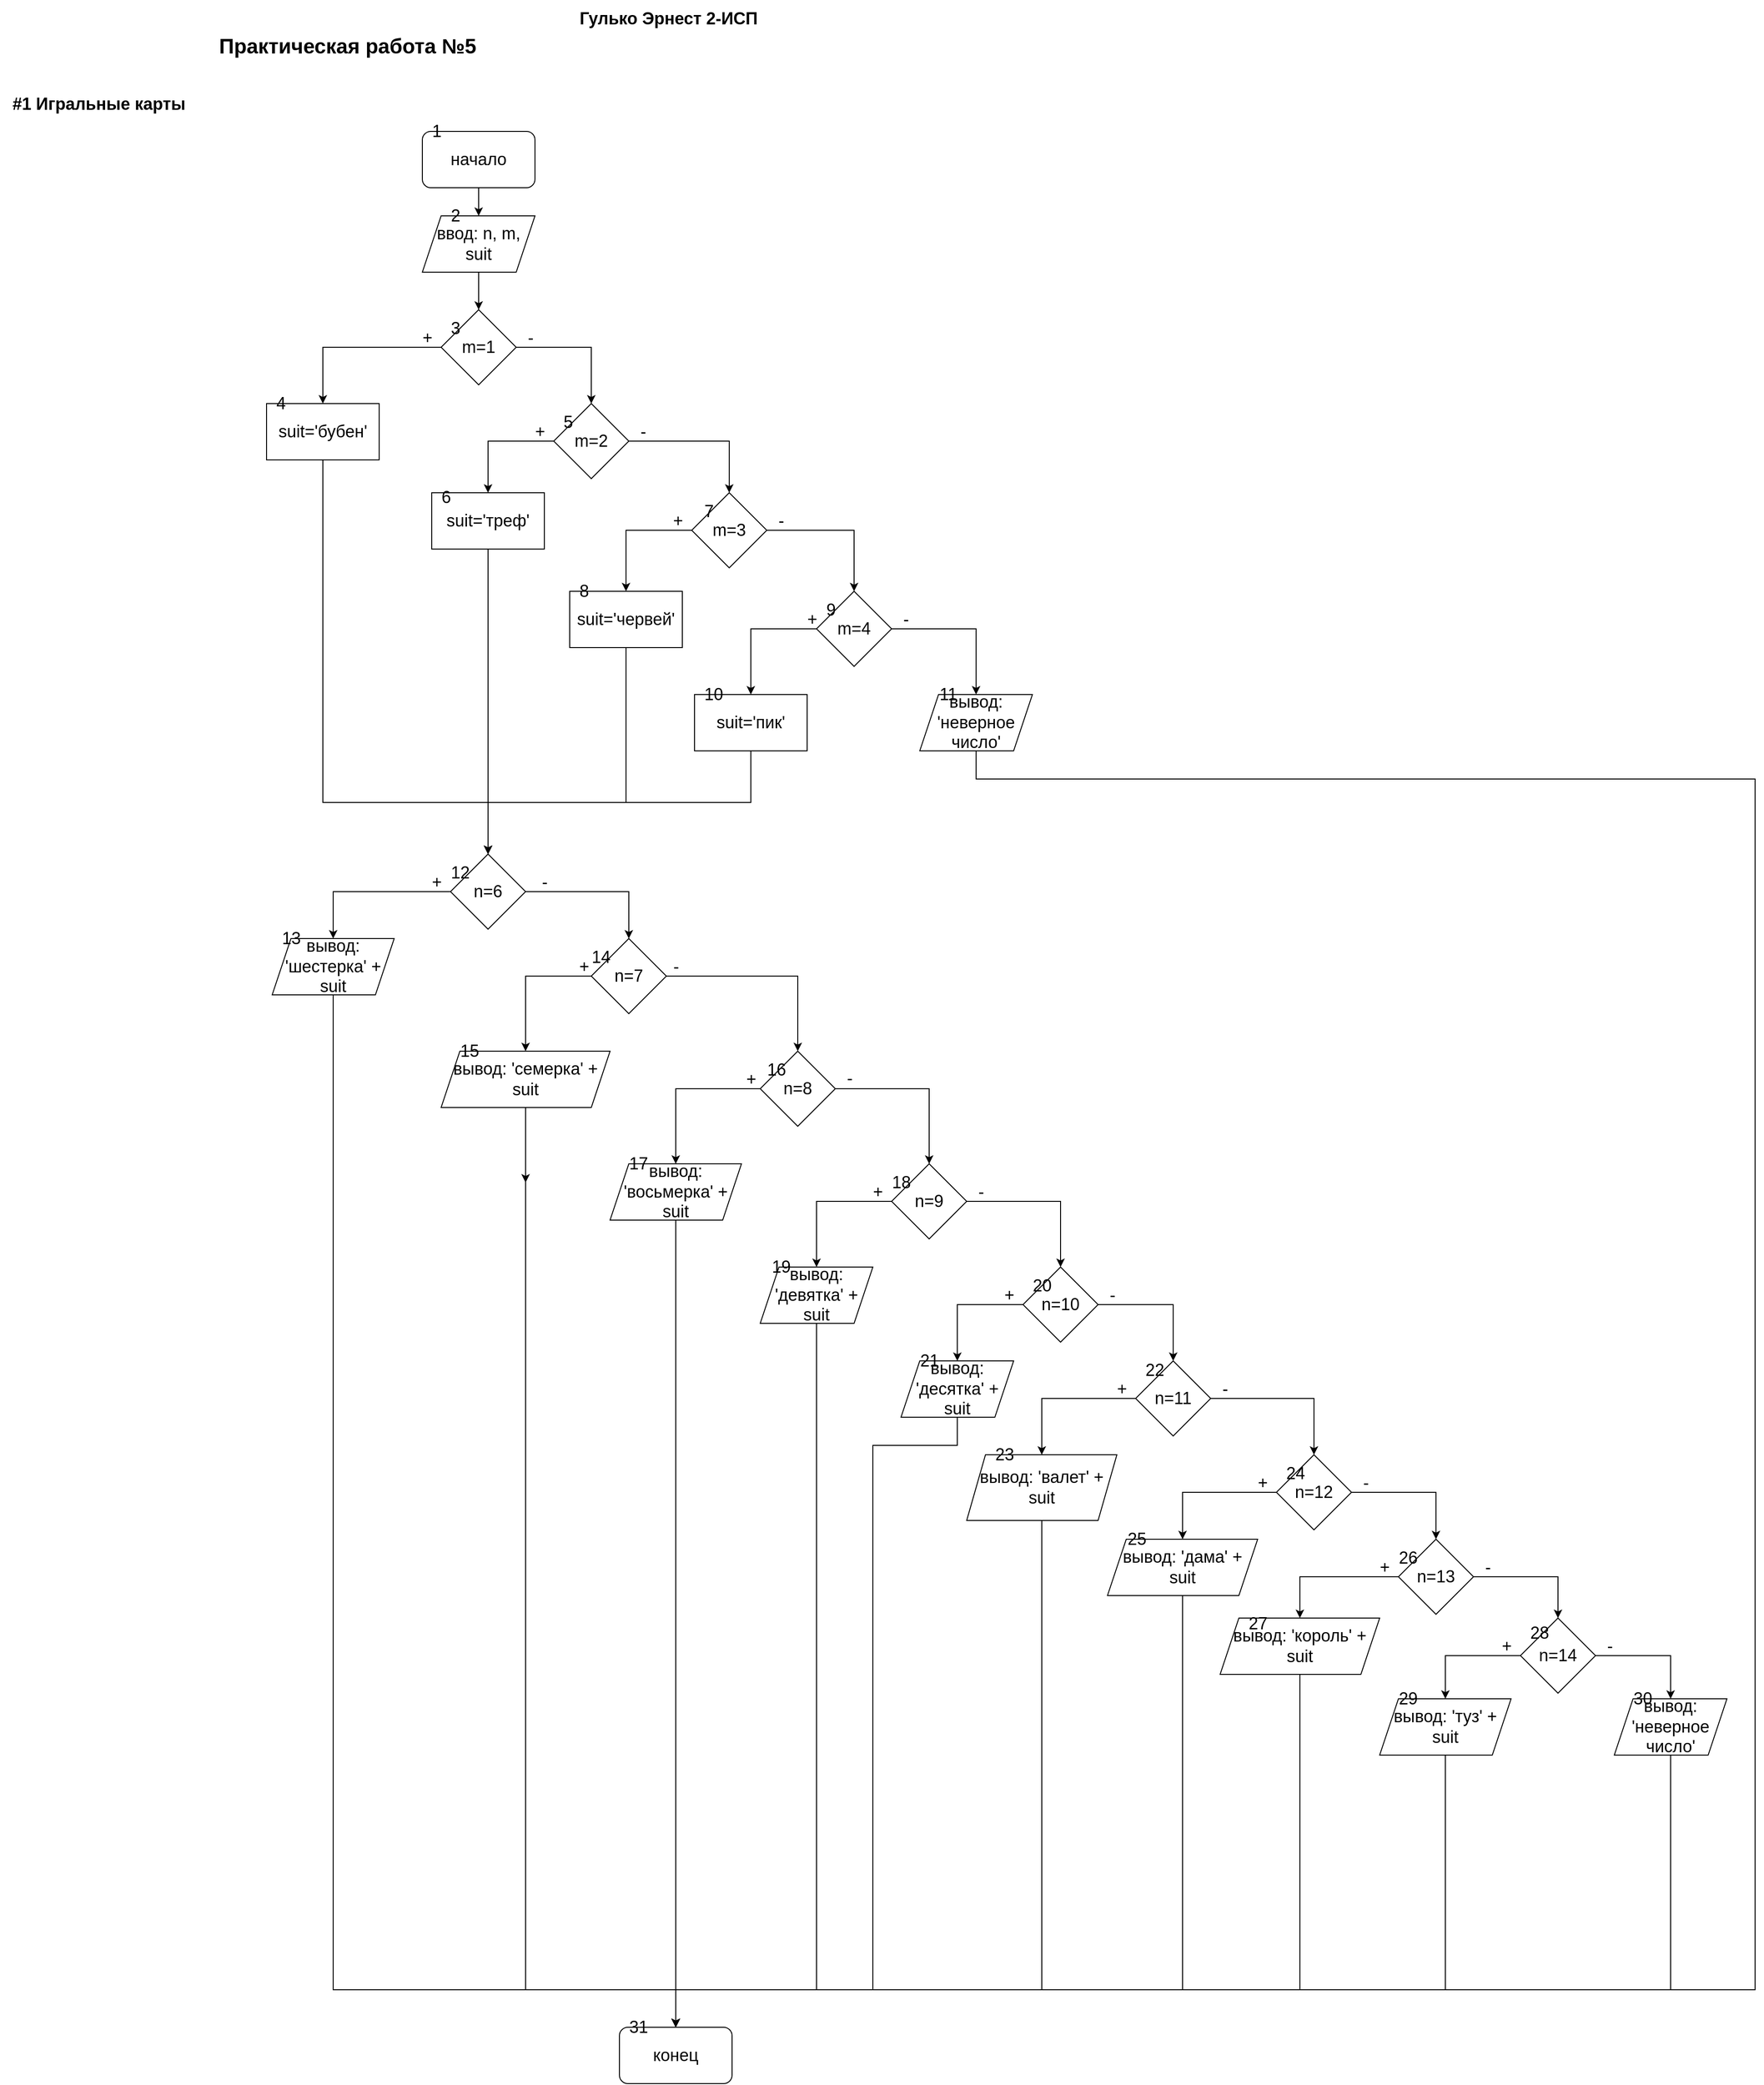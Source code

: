 <mxfile version="20.5.3" type="device"><diagram id="O3nJzFnSWs26qV8OC3Nz" name="Страница 1"><mxGraphModel dx="1974" dy="1126" grid="1" gridSize="10" guides="1" tooltips="1" connect="1" arrows="1" fold="1" page="1" pageScale="1" pageWidth="827" pageHeight="1169" math="0" shadow="0"><root><mxCell id="0"/><mxCell id="1" parent="0"/><mxCell id="9zBRSO9axvfrF7BnJxOm-1" value="&lt;b&gt;&lt;font style=&quot;font-size: 18px;&quot;&gt;Гулько Эрнест 2-ИСП&lt;/font&gt;&lt;/b&gt;" style="text;html=1;align=center;verticalAlign=middle;resizable=0;points=[];autosize=1;strokeColor=none;fillColor=none;" vertex="1" parent="1"><mxGeometry x="617" width="210" height="40" as="geometry"/></mxCell><mxCell id="9zBRSO9axvfrF7BnJxOm-2" value="&lt;font style=&quot;font-size: 22px;&quot;&gt;&lt;b&gt;Практическая работа №5&lt;/b&gt;&lt;/font&gt;" style="text;html=1;align=center;verticalAlign=middle;resizable=0;points=[];autosize=1;strokeColor=none;fillColor=none;fontSize=18;" vertex="1" parent="1"><mxGeometry x="230" y="30" width="300" height="40" as="geometry"/></mxCell><mxCell id="9zBRSO9axvfrF7BnJxOm-3" value="&lt;span style=&quot;font-size: 18px;&quot;&gt;&lt;b&gt;#1 Игральные карты&lt;/b&gt;&lt;br&gt;&lt;/span&gt;" style="text;html=1;align=center;verticalAlign=middle;resizable=0;points=[];autosize=1;strokeColor=none;fillColor=none;fontSize=22;" vertex="1" parent="1"><mxGeometry x="10" y="90" width="210" height="40" as="geometry"/></mxCell><mxCell id="9zBRSO9axvfrF7BnJxOm-7" value="" style="edgeStyle=orthogonalEdgeStyle;rounded=0;orthogonalLoop=1;jettySize=auto;html=1;fontSize=18;entryX=0.5;entryY=0;entryDx=0;entryDy=0;exitX=0.5;exitY=1;exitDx=0;exitDy=0;" edge="1" parent="1" source="9zBRSO9axvfrF7BnJxOm-5" target="9zBRSO9axvfrF7BnJxOm-6"><mxGeometry relative="1" as="geometry"/></mxCell><mxCell id="9zBRSO9axvfrF7BnJxOm-5" value="начало" style="rounded=1;whiteSpace=wrap;html=1;fontSize=18;" vertex="1" parent="1"><mxGeometry x="460" y="140" width="120" height="60" as="geometry"/></mxCell><mxCell id="9zBRSO9axvfrF7BnJxOm-9" value="" style="edgeStyle=orthogonalEdgeStyle;rounded=0;orthogonalLoop=1;jettySize=auto;html=1;fontSize=18;" edge="1" parent="1" source="9zBRSO9axvfrF7BnJxOm-6" target="9zBRSO9axvfrF7BnJxOm-8"><mxGeometry relative="1" as="geometry"/></mxCell><mxCell id="9zBRSO9axvfrF7BnJxOm-6" value="ввод: n, m, suit" style="shape=parallelogram;perimeter=parallelogramPerimeter;whiteSpace=wrap;html=1;fixedSize=1;fontSize=18;" vertex="1" parent="1"><mxGeometry x="460" y="230" width="120" height="60" as="geometry"/></mxCell><mxCell id="9zBRSO9axvfrF7BnJxOm-11" value="" style="edgeStyle=orthogonalEdgeStyle;rounded=0;orthogonalLoop=1;jettySize=auto;html=1;fontSize=18;entryX=0.5;entryY=0;entryDx=0;entryDy=0;exitX=0;exitY=0.5;exitDx=0;exitDy=0;" edge="1" parent="1" source="9zBRSO9axvfrF7BnJxOm-8" target="9zBRSO9axvfrF7BnJxOm-10"><mxGeometry relative="1" as="geometry"/></mxCell><mxCell id="9zBRSO9axvfrF7BnJxOm-13" value="" style="edgeStyle=orthogonalEdgeStyle;rounded=0;orthogonalLoop=1;jettySize=auto;html=1;fontSize=18;entryX=0.5;entryY=0;entryDx=0;entryDy=0;exitX=1;exitY=0.5;exitDx=0;exitDy=0;" edge="1" parent="1" source="9zBRSO9axvfrF7BnJxOm-8" target="9zBRSO9axvfrF7BnJxOm-12"><mxGeometry relative="1" as="geometry"/></mxCell><mxCell id="9zBRSO9axvfrF7BnJxOm-8" value="m=1" style="rhombus;whiteSpace=wrap;html=1;fontSize=18;" vertex="1" parent="1"><mxGeometry x="480" y="330" width="80" height="80" as="geometry"/></mxCell><mxCell id="9zBRSO9axvfrF7BnJxOm-28" value="" style="edgeStyle=orthogonalEdgeStyle;rounded=0;orthogonalLoop=1;jettySize=auto;html=1;fontSize=18;exitX=0.5;exitY=1;exitDx=0;exitDy=0;entryX=0.5;entryY=0;entryDx=0;entryDy=0;" edge="1" parent="1" source="9zBRSO9axvfrF7BnJxOm-10" target="9zBRSO9axvfrF7BnJxOm-27"><mxGeometry relative="1" as="geometry"><mxPoint x="354" y="495" as="sourcePoint"/><mxPoint x="530" y="915" as="targetPoint"/><Array as="points"><mxPoint x="354" y="855"/><mxPoint x="530" y="855"/></Array></mxGeometry></mxCell><mxCell id="9zBRSO9axvfrF7BnJxOm-10" value="suit='бубен'" style="whiteSpace=wrap;html=1;fontSize=18;" vertex="1" parent="1"><mxGeometry x="294" y="430" width="120" height="60" as="geometry"/></mxCell><mxCell id="9zBRSO9axvfrF7BnJxOm-15" value="" style="edgeStyle=orthogonalEdgeStyle;rounded=0;orthogonalLoop=1;jettySize=auto;html=1;fontSize=18;entryX=0.5;entryY=0;entryDx=0;entryDy=0;exitX=0;exitY=0.5;exitDx=0;exitDy=0;" edge="1" parent="1" source="9zBRSO9axvfrF7BnJxOm-12" target="9zBRSO9axvfrF7BnJxOm-14"><mxGeometry relative="1" as="geometry"/></mxCell><mxCell id="9zBRSO9axvfrF7BnJxOm-17" value="" style="edgeStyle=orthogonalEdgeStyle;rounded=0;orthogonalLoop=1;jettySize=auto;html=1;fontSize=18;" edge="1" parent="1" source="9zBRSO9axvfrF7BnJxOm-12" target="9zBRSO9axvfrF7BnJxOm-16"><mxGeometry relative="1" as="geometry"/></mxCell><mxCell id="9zBRSO9axvfrF7BnJxOm-12" value="m=2" style="rhombus;whiteSpace=wrap;html=1;fontSize=18;" vertex="1" parent="1"><mxGeometry x="600" y="430" width="80" height="80" as="geometry"/></mxCell><mxCell id="9zBRSO9axvfrF7BnJxOm-30" value="" style="edgeStyle=orthogonalEdgeStyle;rounded=0;orthogonalLoop=1;jettySize=auto;html=1;fontSize=18;entryX=0.5;entryY=0;entryDx=0;entryDy=0;exitX=0.5;exitY=1;exitDx=0;exitDy=0;" edge="1" parent="1" source="9zBRSO9axvfrF7BnJxOm-14" target="9zBRSO9axvfrF7BnJxOm-27"><mxGeometry relative="1" as="geometry"><mxPoint x="530" y="590" as="sourcePoint"/><mxPoint x="530" y="665" as="targetPoint"/></mxGeometry></mxCell><mxCell id="9zBRSO9axvfrF7BnJxOm-14" value="suit='треф'" style="whiteSpace=wrap;html=1;fontSize=18;" vertex="1" parent="1"><mxGeometry x="470" y="525" width="120" height="60" as="geometry"/></mxCell><mxCell id="9zBRSO9axvfrF7BnJxOm-19" value="" style="edgeStyle=orthogonalEdgeStyle;rounded=0;orthogonalLoop=1;jettySize=auto;html=1;fontSize=18;entryX=0.5;entryY=0;entryDx=0;entryDy=0;" edge="1" parent="1" source="9zBRSO9axvfrF7BnJxOm-16" target="9zBRSO9axvfrF7BnJxOm-18"><mxGeometry relative="1" as="geometry"/></mxCell><mxCell id="9zBRSO9axvfrF7BnJxOm-21" value="" style="edgeStyle=orthogonalEdgeStyle;rounded=0;orthogonalLoop=1;jettySize=auto;html=1;fontSize=18;" edge="1" parent="1" source="9zBRSO9axvfrF7BnJxOm-16" target="9zBRSO9axvfrF7BnJxOm-20"><mxGeometry relative="1" as="geometry"/></mxCell><mxCell id="9zBRSO9axvfrF7BnJxOm-16" value="m=3" style="rhombus;whiteSpace=wrap;html=1;fontSize=18;" vertex="1" parent="1"><mxGeometry x="747" y="525" width="80" height="80" as="geometry"/></mxCell><mxCell id="9zBRSO9axvfrF7BnJxOm-32" value="" style="edgeStyle=orthogonalEdgeStyle;rounded=0;orthogonalLoop=1;jettySize=auto;html=1;fontSize=18;entryX=0.5;entryY=0;entryDx=0;entryDy=0;exitX=0.5;exitY=1;exitDx=0;exitDy=0;" edge="1" parent="1" source="9zBRSO9axvfrF7BnJxOm-18" target="9zBRSO9axvfrF7BnJxOm-27"><mxGeometry relative="1" as="geometry"><mxPoint x="677" y="695" as="sourcePoint"/><mxPoint x="530" y="915" as="targetPoint"/><Array as="points"><mxPoint x="677" y="855"/><mxPoint x="530" y="855"/></Array></mxGeometry></mxCell><mxCell id="9zBRSO9axvfrF7BnJxOm-18" value="suit='червей'" style="whiteSpace=wrap;html=1;fontSize=18;" vertex="1" parent="1"><mxGeometry x="617" y="630" width="120" height="60" as="geometry"/></mxCell><mxCell id="9zBRSO9axvfrF7BnJxOm-23" value="" style="edgeStyle=orthogonalEdgeStyle;rounded=0;orthogonalLoop=1;jettySize=auto;html=1;fontSize=18;exitX=0;exitY=0.5;exitDx=0;exitDy=0;entryX=0.5;entryY=0;entryDx=0;entryDy=0;" edge="1" parent="1" source="9zBRSO9axvfrF7BnJxOm-20" target="9zBRSO9axvfrF7BnJxOm-22"><mxGeometry relative="1" as="geometry"/></mxCell><mxCell id="9zBRSO9axvfrF7BnJxOm-26" value="" style="edgeStyle=orthogonalEdgeStyle;rounded=0;orthogonalLoop=1;jettySize=auto;html=1;fontSize=18;" edge="1" parent="1" source="9zBRSO9axvfrF7BnJxOm-20" target="9zBRSO9axvfrF7BnJxOm-25"><mxGeometry relative="1" as="geometry"/></mxCell><mxCell id="9zBRSO9axvfrF7BnJxOm-20" value="m=4" style="rhombus;whiteSpace=wrap;html=1;fontSize=18;" vertex="1" parent="1"><mxGeometry x="880" y="630" width="80" height="80" as="geometry"/></mxCell><mxCell id="9zBRSO9axvfrF7BnJxOm-34" value="" style="edgeStyle=orthogonalEdgeStyle;rounded=0;orthogonalLoop=1;jettySize=auto;html=1;fontSize=18;entryX=0.5;entryY=0;entryDx=0;entryDy=0;exitX=0.5;exitY=1;exitDx=0;exitDy=0;" edge="1" parent="1" source="9zBRSO9axvfrF7BnJxOm-22" target="9zBRSO9axvfrF7BnJxOm-27"><mxGeometry relative="1" as="geometry"><mxPoint x="810" y="880" as="targetPoint"/></mxGeometry></mxCell><mxCell id="9zBRSO9axvfrF7BnJxOm-22" value="suit='пик'" style="whiteSpace=wrap;html=1;fontSize=18;" vertex="1" parent="1"><mxGeometry x="750" y="740" width="120" height="60" as="geometry"/></mxCell><mxCell id="9zBRSO9axvfrF7BnJxOm-103" value="" style="edgeStyle=orthogonalEdgeStyle;rounded=0;orthogonalLoop=1;jettySize=auto;html=1;fontSize=18;exitX=0.5;exitY=1;exitDx=0;exitDy=0;entryX=0.5;entryY=0;entryDx=0;entryDy=0;" edge="1" parent="1" source="9zBRSO9axvfrF7BnJxOm-25" target="9zBRSO9axvfrF7BnJxOm-81"><mxGeometry relative="1" as="geometry"><mxPoint x="1050" y="880" as="targetPoint"/><Array as="points"><mxPoint x="1050" y="830"/><mxPoint x="1880" y="830"/><mxPoint x="1880" y="2120"/><mxPoint x="730" y="2120"/></Array></mxGeometry></mxCell><mxCell id="9zBRSO9axvfrF7BnJxOm-25" value="вывод: 'неверное число'" style="shape=parallelogram;perimeter=parallelogramPerimeter;whiteSpace=wrap;html=1;fixedSize=1;fontSize=18;" vertex="1" parent="1"><mxGeometry x="990" y="740" width="120" height="60" as="geometry"/></mxCell><mxCell id="9zBRSO9axvfrF7BnJxOm-45" value="" style="edgeStyle=orthogonalEdgeStyle;rounded=0;orthogonalLoop=1;jettySize=auto;html=1;fontSize=18;entryX=0.5;entryY=0;entryDx=0;entryDy=0;exitX=0;exitY=0.5;exitDx=0;exitDy=0;" edge="1" parent="1" source="9zBRSO9axvfrF7BnJxOm-27" target="9zBRSO9axvfrF7BnJxOm-44"><mxGeometry relative="1" as="geometry"><mxPoint x="370" y="1000" as="targetPoint"/></mxGeometry></mxCell><mxCell id="9zBRSO9axvfrF7BnJxOm-47" value="" style="edgeStyle=orthogonalEdgeStyle;rounded=0;orthogonalLoop=1;jettySize=auto;html=1;fontSize=18;" edge="1" parent="1" source="9zBRSO9axvfrF7BnJxOm-27" target="9zBRSO9axvfrF7BnJxOm-46"><mxGeometry relative="1" as="geometry"/></mxCell><mxCell id="9zBRSO9axvfrF7BnJxOm-27" value="n=6" style="rhombus;whiteSpace=wrap;html=1;fontSize=18;" vertex="1" parent="1"><mxGeometry x="490" y="910" width="80" height="80" as="geometry"/></mxCell><mxCell id="9zBRSO9axvfrF7BnJxOm-35" value="+" style="text;html=1;align=center;verticalAlign=middle;resizable=0;points=[];autosize=1;strokeColor=none;fillColor=none;fontSize=18;" vertex="1" parent="1"><mxGeometry x="450" y="340" width="30" height="40" as="geometry"/></mxCell><mxCell id="9zBRSO9axvfrF7BnJxOm-36" value="+" style="text;html=1;align=center;verticalAlign=middle;resizable=0;points=[];autosize=1;strokeColor=none;fillColor=none;fontSize=18;" vertex="1" parent="1"><mxGeometry x="570" y="440" width="30" height="40" as="geometry"/></mxCell><mxCell id="9zBRSO9axvfrF7BnJxOm-37" value="+" style="text;html=1;align=center;verticalAlign=middle;resizable=0;points=[];autosize=1;strokeColor=none;fillColor=none;fontSize=18;" vertex="1" parent="1"><mxGeometry x="717" y="535" width="30" height="40" as="geometry"/></mxCell><mxCell id="9zBRSO9axvfrF7BnJxOm-38" value="+" style="text;html=1;align=center;verticalAlign=middle;resizable=0;points=[];autosize=1;strokeColor=none;fillColor=none;fontSize=18;" vertex="1" parent="1"><mxGeometry x="860" y="640" width="30" height="40" as="geometry"/></mxCell><mxCell id="9zBRSO9axvfrF7BnJxOm-39" value="-" style="text;html=1;align=center;verticalAlign=middle;resizable=0;points=[];autosize=1;strokeColor=none;fillColor=none;fontSize=18;" vertex="1" parent="1"><mxGeometry x="560" y="340" width="30" height="40" as="geometry"/></mxCell><mxCell id="9zBRSO9axvfrF7BnJxOm-40" value="-" style="text;html=1;align=center;verticalAlign=middle;resizable=0;points=[];autosize=1;strokeColor=none;fillColor=none;fontSize=18;" vertex="1" parent="1"><mxGeometry x="680" y="440" width="30" height="40" as="geometry"/></mxCell><mxCell id="9zBRSO9axvfrF7BnJxOm-41" value="-" style="text;html=1;align=center;verticalAlign=middle;resizable=0;points=[];autosize=1;strokeColor=none;fillColor=none;fontSize=18;" vertex="1" parent="1"><mxGeometry x="827" y="535" width="30" height="40" as="geometry"/></mxCell><mxCell id="9zBRSO9axvfrF7BnJxOm-42" value="-" style="text;html=1;align=center;verticalAlign=middle;resizable=0;points=[];autosize=1;strokeColor=none;fillColor=none;fontSize=18;" vertex="1" parent="1"><mxGeometry x="960" y="640" width="30" height="40" as="geometry"/></mxCell><mxCell id="9zBRSO9axvfrF7BnJxOm-82" value="" style="edgeStyle=orthogonalEdgeStyle;rounded=0;orthogonalLoop=1;jettySize=auto;html=1;fontSize=18;entryX=0.5;entryY=0;entryDx=0;entryDy=0;exitX=0.5;exitY=1;exitDx=0;exitDy=0;" edge="1" parent="1" source="9zBRSO9axvfrF7BnJxOm-44" target="9zBRSO9axvfrF7BnJxOm-81"><mxGeometry relative="1" as="geometry"><Array as="points"><mxPoint x="365" y="2120"/><mxPoint x="730" y="2120"/></Array></mxGeometry></mxCell><mxCell id="9zBRSO9axvfrF7BnJxOm-44" value="вывод: 'шестерка' + suit" style="shape=parallelogram;perimeter=parallelogramPerimeter;whiteSpace=wrap;html=1;fixedSize=1;fontSize=18;" vertex="1" parent="1"><mxGeometry x="300" y="1000" width="130" height="60" as="geometry"/></mxCell><mxCell id="9zBRSO9axvfrF7BnJxOm-50" value="" style="edgeStyle=orthogonalEdgeStyle;rounded=0;orthogonalLoop=1;jettySize=auto;html=1;fontSize=18;entryX=0.5;entryY=0;entryDx=0;entryDy=0;exitX=0;exitY=0.5;exitDx=0;exitDy=0;" edge="1" parent="1" source="9zBRSO9axvfrF7BnJxOm-46" target="9zBRSO9axvfrF7BnJxOm-48"><mxGeometry relative="1" as="geometry"><mxPoint x="560" y="1040" as="targetPoint"/></mxGeometry></mxCell><mxCell id="9zBRSO9axvfrF7BnJxOm-52" value="" style="edgeStyle=orthogonalEdgeStyle;rounded=0;orthogonalLoop=1;jettySize=auto;html=1;fontSize=18;" edge="1" parent="1" source="9zBRSO9axvfrF7BnJxOm-46" target="9zBRSO9axvfrF7BnJxOm-51"><mxGeometry relative="1" as="geometry"/></mxCell><mxCell id="9zBRSO9axvfrF7BnJxOm-46" value="n=7" style="rhombus;whiteSpace=wrap;html=1;fontSize=18;" vertex="1" parent="1"><mxGeometry x="640" y="1000" width="80" height="80" as="geometry"/></mxCell><mxCell id="9zBRSO9axvfrF7BnJxOm-84" value="" style="edgeStyle=orthogonalEdgeStyle;rounded=0;orthogonalLoop=1;jettySize=auto;html=1;fontSize=18;" edge="1" parent="1" source="9zBRSO9axvfrF7BnJxOm-48"><mxGeometry relative="1" as="geometry"><mxPoint x="570" y="1260" as="targetPoint"/></mxGeometry></mxCell><mxCell id="9zBRSO9axvfrF7BnJxOm-86" value="" style="edgeStyle=orthogonalEdgeStyle;rounded=0;orthogonalLoop=1;jettySize=auto;html=1;fontSize=18;exitX=0.5;exitY=1;exitDx=0;exitDy=0;entryX=0.5;entryY=0;entryDx=0;entryDy=0;" edge="1" parent="1" source="9zBRSO9axvfrF7BnJxOm-48" target="9zBRSO9axvfrF7BnJxOm-81"><mxGeometry relative="1" as="geometry"><mxPoint x="570" y="1260" as="targetPoint"/><Array as="points"><mxPoint x="570" y="2120"/><mxPoint x="730" y="2120"/></Array></mxGeometry></mxCell><mxCell id="9zBRSO9axvfrF7BnJxOm-48" value="вывод: 'семерка' + suit" style="shape=parallelogram;perimeter=parallelogramPerimeter;whiteSpace=wrap;html=1;fixedSize=1;fontSize=18;" vertex="1" parent="1"><mxGeometry x="480" y="1120" width="180" height="60" as="geometry"/></mxCell><mxCell id="9zBRSO9axvfrF7BnJxOm-54" value="" style="edgeStyle=orthogonalEdgeStyle;rounded=0;orthogonalLoop=1;jettySize=auto;html=1;fontSize=18;" edge="1" parent="1" source="9zBRSO9axvfrF7BnJxOm-51" target="9zBRSO9axvfrF7BnJxOm-53"><mxGeometry relative="1" as="geometry"/></mxCell><mxCell id="9zBRSO9axvfrF7BnJxOm-56" value="" style="edgeStyle=orthogonalEdgeStyle;rounded=0;orthogonalLoop=1;jettySize=auto;html=1;fontSize=18;" edge="1" parent="1" source="9zBRSO9axvfrF7BnJxOm-51" target="9zBRSO9axvfrF7BnJxOm-55"><mxGeometry relative="1" as="geometry"/></mxCell><mxCell id="9zBRSO9axvfrF7BnJxOm-51" value="n=8" style="rhombus;whiteSpace=wrap;html=1;fontSize=18;" vertex="1" parent="1"><mxGeometry x="820" y="1120" width="80" height="80" as="geometry"/></mxCell><mxCell id="9zBRSO9axvfrF7BnJxOm-88" value="" style="edgeStyle=orthogonalEdgeStyle;rounded=0;orthogonalLoop=1;jettySize=auto;html=1;fontSize=18;entryX=0.5;entryY=0;entryDx=0;entryDy=0;exitX=0.5;exitY=1;exitDx=0;exitDy=0;" edge="1" parent="1" source="9zBRSO9axvfrF7BnJxOm-53" target="9zBRSO9axvfrF7BnJxOm-81"><mxGeometry relative="1" as="geometry"><mxPoint x="730" y="1380" as="targetPoint"/></mxGeometry></mxCell><mxCell id="9zBRSO9axvfrF7BnJxOm-53" value="вывод: 'восьмерка' + suit" style="shape=parallelogram;perimeter=parallelogramPerimeter;whiteSpace=wrap;html=1;fixedSize=1;fontSize=18;" vertex="1" parent="1"><mxGeometry x="660" y="1240" width="140" height="60" as="geometry"/></mxCell><mxCell id="9zBRSO9axvfrF7BnJxOm-58" value="" style="edgeStyle=orthogonalEdgeStyle;rounded=0;orthogonalLoop=1;jettySize=auto;html=1;fontSize=18;" edge="1" parent="1" source="9zBRSO9axvfrF7BnJxOm-55" target="9zBRSO9axvfrF7BnJxOm-57"><mxGeometry relative="1" as="geometry"/></mxCell><mxCell id="9zBRSO9axvfrF7BnJxOm-60" value="" style="edgeStyle=orthogonalEdgeStyle;rounded=0;orthogonalLoop=1;jettySize=auto;html=1;fontSize=18;" edge="1" parent="1" source="9zBRSO9axvfrF7BnJxOm-55" target="9zBRSO9axvfrF7BnJxOm-59"><mxGeometry relative="1" as="geometry"/></mxCell><mxCell id="9zBRSO9axvfrF7BnJxOm-55" value="n=9" style="rhombus;whiteSpace=wrap;html=1;fontSize=18;" vertex="1" parent="1"><mxGeometry x="960" y="1240" width="80" height="80" as="geometry"/></mxCell><mxCell id="9zBRSO9axvfrF7BnJxOm-90" value="" style="edgeStyle=orthogonalEdgeStyle;rounded=0;orthogonalLoop=1;jettySize=auto;html=1;fontSize=18;entryX=0.5;entryY=0;entryDx=0;entryDy=0;exitX=0.5;exitY=1;exitDx=0;exitDy=0;" edge="1" parent="1" source="9zBRSO9axvfrF7BnJxOm-57" target="9zBRSO9axvfrF7BnJxOm-81"><mxGeometry relative="1" as="geometry"><mxPoint x="880" y="1490" as="targetPoint"/><Array as="points"><mxPoint x="880" y="2120"/><mxPoint x="730" y="2120"/></Array></mxGeometry></mxCell><mxCell id="9zBRSO9axvfrF7BnJxOm-57" value="вывод: 'девятка' + suit" style="shape=parallelogram;perimeter=parallelogramPerimeter;whiteSpace=wrap;html=1;fixedSize=1;fontSize=18;" vertex="1" parent="1"><mxGeometry x="820" y="1350" width="120" height="60" as="geometry"/></mxCell><mxCell id="9zBRSO9axvfrF7BnJxOm-62" value="" style="edgeStyle=orthogonalEdgeStyle;rounded=0;orthogonalLoop=1;jettySize=auto;html=1;fontSize=18;" edge="1" parent="1" source="9zBRSO9axvfrF7BnJxOm-59" target="9zBRSO9axvfrF7BnJxOm-61"><mxGeometry relative="1" as="geometry"/></mxCell><mxCell id="9zBRSO9axvfrF7BnJxOm-64" value="" style="edgeStyle=orthogonalEdgeStyle;rounded=0;orthogonalLoop=1;jettySize=auto;html=1;fontSize=18;" edge="1" parent="1" source="9zBRSO9axvfrF7BnJxOm-59" target="9zBRSO9axvfrF7BnJxOm-63"><mxGeometry relative="1" as="geometry"/></mxCell><mxCell id="9zBRSO9axvfrF7BnJxOm-59" value="n=10" style="rhombus;whiteSpace=wrap;html=1;fontSize=18;" vertex="1" parent="1"><mxGeometry x="1100" y="1350" width="80" height="80" as="geometry"/></mxCell><mxCell id="9zBRSO9axvfrF7BnJxOm-91" value="" style="edgeStyle=orthogonalEdgeStyle;rounded=0;orthogonalLoop=1;jettySize=auto;html=1;fontSize=18;entryX=0.5;entryY=0;entryDx=0;entryDy=0;exitX=0.5;exitY=1;exitDx=0;exitDy=0;" edge="1" parent="1" source="9zBRSO9axvfrF7BnJxOm-61" target="9zBRSO9axvfrF7BnJxOm-81"><mxGeometry relative="1" as="geometry"><Array as="points"><mxPoint x="1030" y="1540"/><mxPoint x="940" y="1540"/><mxPoint x="940" y="2120"/><mxPoint x="730" y="2120"/></Array></mxGeometry></mxCell><mxCell id="9zBRSO9axvfrF7BnJxOm-61" value="вывод: 'десятка' + suit" style="shape=parallelogram;perimeter=parallelogramPerimeter;whiteSpace=wrap;html=1;fixedSize=1;fontSize=18;" vertex="1" parent="1"><mxGeometry x="970" y="1450" width="120" height="60" as="geometry"/></mxCell><mxCell id="9zBRSO9axvfrF7BnJxOm-66" value="" style="edgeStyle=orthogonalEdgeStyle;rounded=0;orthogonalLoop=1;jettySize=auto;html=1;fontSize=18;" edge="1" parent="1" source="9zBRSO9axvfrF7BnJxOm-63" target="9zBRSO9axvfrF7BnJxOm-65"><mxGeometry relative="1" as="geometry"/></mxCell><mxCell id="9zBRSO9axvfrF7BnJxOm-68" value="" style="edgeStyle=orthogonalEdgeStyle;rounded=0;orthogonalLoop=1;jettySize=auto;html=1;fontSize=18;" edge="1" parent="1" source="9zBRSO9axvfrF7BnJxOm-63" target="9zBRSO9axvfrF7BnJxOm-67"><mxGeometry relative="1" as="geometry"/></mxCell><mxCell id="9zBRSO9axvfrF7BnJxOm-63" value="n=11" style="rhombus;whiteSpace=wrap;html=1;fontSize=18;" vertex="1" parent="1"><mxGeometry x="1220" y="1450" width="80" height="80" as="geometry"/></mxCell><mxCell id="9zBRSO9axvfrF7BnJxOm-93" value="" style="edgeStyle=orthogonalEdgeStyle;rounded=0;orthogonalLoop=1;jettySize=auto;html=1;fontSize=18;entryX=0.5;entryY=0;entryDx=0;entryDy=0;exitX=0.5;exitY=1;exitDx=0;exitDy=0;" edge="1" parent="1" source="9zBRSO9axvfrF7BnJxOm-65" target="9zBRSO9axvfrF7BnJxOm-81"><mxGeometry relative="1" as="geometry"><mxPoint x="1120" y="1700" as="targetPoint"/><Array as="points"><mxPoint x="1120" y="2120"/><mxPoint x="730" y="2120"/></Array></mxGeometry></mxCell><mxCell id="9zBRSO9axvfrF7BnJxOm-65" value="вывод: 'валет' + suit" style="shape=parallelogram;perimeter=parallelogramPerimeter;whiteSpace=wrap;html=1;fixedSize=1;fontSize=18;" vertex="1" parent="1"><mxGeometry x="1040" y="1550" width="160" height="70" as="geometry"/></mxCell><mxCell id="9zBRSO9axvfrF7BnJxOm-70" value="" style="edgeStyle=orthogonalEdgeStyle;rounded=0;orthogonalLoop=1;jettySize=auto;html=1;fontSize=18;" edge="1" parent="1" source="9zBRSO9axvfrF7BnJxOm-67" target="9zBRSO9axvfrF7BnJxOm-69"><mxGeometry relative="1" as="geometry"/></mxCell><mxCell id="9zBRSO9axvfrF7BnJxOm-72" value="" style="edgeStyle=orthogonalEdgeStyle;rounded=0;orthogonalLoop=1;jettySize=auto;html=1;fontSize=18;" edge="1" parent="1" source="9zBRSO9axvfrF7BnJxOm-67" target="9zBRSO9axvfrF7BnJxOm-71"><mxGeometry relative="1" as="geometry"/></mxCell><mxCell id="9zBRSO9axvfrF7BnJxOm-67" value="n=12" style="rhombus;whiteSpace=wrap;html=1;fontSize=18;" vertex="1" parent="1"><mxGeometry x="1370" y="1550" width="80" height="80" as="geometry"/></mxCell><mxCell id="9zBRSO9axvfrF7BnJxOm-95" value="" style="edgeStyle=orthogonalEdgeStyle;rounded=0;orthogonalLoop=1;jettySize=auto;html=1;fontSize=18;entryX=0.5;entryY=0;entryDx=0;entryDy=0;exitX=0.5;exitY=1;exitDx=0;exitDy=0;" edge="1" parent="1" source="9zBRSO9axvfrF7BnJxOm-69" target="9zBRSO9axvfrF7BnJxOm-81"><mxGeometry relative="1" as="geometry"><mxPoint x="1270" y="1780" as="targetPoint"/><Array as="points"><mxPoint x="1270" y="2120"/><mxPoint x="730" y="2120"/></Array></mxGeometry></mxCell><mxCell id="9zBRSO9axvfrF7BnJxOm-69" value="вывод: 'дама' + suit" style="shape=parallelogram;perimeter=parallelogramPerimeter;whiteSpace=wrap;html=1;fixedSize=1;fontSize=18;" vertex="1" parent="1"><mxGeometry x="1190" y="1640" width="160" height="60" as="geometry"/></mxCell><mxCell id="9zBRSO9axvfrF7BnJxOm-74" value="" style="edgeStyle=orthogonalEdgeStyle;rounded=0;orthogonalLoop=1;jettySize=auto;html=1;fontSize=18;" edge="1" parent="1" source="9zBRSO9axvfrF7BnJxOm-71" target="9zBRSO9axvfrF7BnJxOm-73"><mxGeometry relative="1" as="geometry"/></mxCell><mxCell id="9zBRSO9axvfrF7BnJxOm-76" value="" style="edgeStyle=orthogonalEdgeStyle;rounded=0;orthogonalLoop=1;jettySize=auto;html=1;fontSize=18;" edge="1" parent="1" source="9zBRSO9axvfrF7BnJxOm-71" target="9zBRSO9axvfrF7BnJxOm-75"><mxGeometry relative="1" as="geometry"/></mxCell><mxCell id="9zBRSO9axvfrF7BnJxOm-71" value="n=13" style="rhombus;whiteSpace=wrap;html=1;fontSize=18;" vertex="1" parent="1"><mxGeometry x="1500" y="1640" width="80" height="80" as="geometry"/></mxCell><mxCell id="9zBRSO9axvfrF7BnJxOm-97" value="" style="edgeStyle=orthogonalEdgeStyle;rounded=0;orthogonalLoop=1;jettySize=auto;html=1;fontSize=18;exitX=0.5;exitY=1;exitDx=0;exitDy=0;entryX=0.5;entryY=0;entryDx=0;entryDy=0;" edge="1" parent="1" source="9zBRSO9axvfrF7BnJxOm-73" target="9zBRSO9axvfrF7BnJxOm-81"><mxGeometry relative="1" as="geometry"><mxPoint x="1395" y="1864" as="targetPoint"/><Array as="points"><mxPoint x="1395" y="2120"/><mxPoint x="730" y="2120"/></Array></mxGeometry></mxCell><mxCell id="9zBRSO9axvfrF7BnJxOm-73" value="вывод: 'король' + suit" style="shape=parallelogram;perimeter=parallelogramPerimeter;whiteSpace=wrap;html=1;fixedSize=1;fontSize=18;" vertex="1" parent="1"><mxGeometry x="1310" y="1724" width="170" height="60" as="geometry"/></mxCell><mxCell id="9zBRSO9axvfrF7BnJxOm-78" value="" style="edgeStyle=orthogonalEdgeStyle;rounded=0;orthogonalLoop=1;jettySize=auto;html=1;fontSize=18;" edge="1" parent="1" source="9zBRSO9axvfrF7BnJxOm-75" target="9zBRSO9axvfrF7BnJxOm-77"><mxGeometry relative="1" as="geometry"/></mxCell><mxCell id="9zBRSO9axvfrF7BnJxOm-80" value="" style="edgeStyle=orthogonalEdgeStyle;rounded=0;orthogonalLoop=1;jettySize=auto;html=1;fontSize=18;" edge="1" parent="1" source="9zBRSO9axvfrF7BnJxOm-75" target="9zBRSO9axvfrF7BnJxOm-79"><mxGeometry relative="1" as="geometry"/></mxCell><mxCell id="9zBRSO9axvfrF7BnJxOm-75" value="n=14" style="rhombus;whiteSpace=wrap;html=1;fontSize=18;" vertex="1" parent="1"><mxGeometry x="1630" y="1724" width="80" height="80" as="geometry"/></mxCell><mxCell id="9zBRSO9axvfrF7BnJxOm-99" value="" style="edgeStyle=orthogonalEdgeStyle;rounded=0;orthogonalLoop=1;jettySize=auto;html=1;fontSize=18;entryX=0.5;entryY=0;entryDx=0;entryDy=0;exitX=0.5;exitY=1;exitDx=0;exitDy=0;" edge="1" parent="1" source="9zBRSO9axvfrF7BnJxOm-77" target="9zBRSO9axvfrF7BnJxOm-81"><mxGeometry relative="1" as="geometry"><mxPoint x="1550" y="1950" as="targetPoint"/><Array as="points"><mxPoint x="1550" y="2120"/><mxPoint x="730" y="2120"/></Array></mxGeometry></mxCell><mxCell id="9zBRSO9axvfrF7BnJxOm-77" value="вывод: 'туз' + suit" style="shape=parallelogram;perimeter=parallelogramPerimeter;whiteSpace=wrap;html=1;fixedSize=1;fontSize=18;" vertex="1" parent="1"><mxGeometry x="1480" y="1810" width="140" height="60" as="geometry"/></mxCell><mxCell id="9zBRSO9axvfrF7BnJxOm-101" value="" style="edgeStyle=orthogonalEdgeStyle;rounded=0;orthogonalLoop=1;jettySize=auto;html=1;fontSize=18;exitX=0.5;exitY=1;exitDx=0;exitDy=0;entryX=0.5;entryY=0;entryDx=0;entryDy=0;" edge="1" parent="1" source="9zBRSO9axvfrF7BnJxOm-79" target="9zBRSO9axvfrF7BnJxOm-81"><mxGeometry relative="1" as="geometry"><mxPoint x="1790" y="1950" as="targetPoint"/><Array as="points"><mxPoint x="1790" y="2120"/><mxPoint x="730" y="2120"/></Array></mxGeometry></mxCell><mxCell id="9zBRSO9axvfrF7BnJxOm-79" value="вывод: 'неверное число'" style="shape=parallelogram;perimeter=parallelogramPerimeter;whiteSpace=wrap;html=1;fixedSize=1;fontSize=18;" vertex="1" parent="1"><mxGeometry x="1730" y="1810" width="120" height="60" as="geometry"/></mxCell><mxCell id="9zBRSO9axvfrF7BnJxOm-81" value="конец" style="rounded=1;whiteSpace=wrap;html=1;fontSize=18;" vertex="1" parent="1"><mxGeometry x="670" y="2160" width="120" height="60" as="geometry"/></mxCell><mxCell id="9zBRSO9axvfrF7BnJxOm-104" value="+" style="text;html=1;align=center;verticalAlign=middle;resizable=0;points=[];autosize=1;strokeColor=none;fillColor=none;fontSize=18;" vertex="1" parent="1"><mxGeometry x="460" y="920" width="30" height="40" as="geometry"/></mxCell><mxCell id="9zBRSO9axvfrF7BnJxOm-105" value="+" style="text;html=1;align=center;verticalAlign=middle;resizable=0;points=[];autosize=1;strokeColor=none;fillColor=none;fontSize=18;" vertex="1" parent="1"><mxGeometry x="617" y="1010" width="30" height="40" as="geometry"/></mxCell><mxCell id="9zBRSO9axvfrF7BnJxOm-106" value="+" style="text;html=1;align=center;verticalAlign=middle;resizable=0;points=[];autosize=1;strokeColor=none;fillColor=none;fontSize=18;" vertex="1" parent="1"><mxGeometry x="795" y="1130" width="30" height="40" as="geometry"/></mxCell><mxCell id="9zBRSO9axvfrF7BnJxOm-107" value="+" style="text;html=1;align=center;verticalAlign=middle;resizable=0;points=[];autosize=1;strokeColor=none;fillColor=none;fontSize=18;" vertex="1" parent="1"><mxGeometry x="930" y="1250" width="30" height="40" as="geometry"/></mxCell><mxCell id="9zBRSO9axvfrF7BnJxOm-114" value="+" style="text;html=1;align=center;verticalAlign=middle;resizable=0;points=[];autosize=1;strokeColor=none;fillColor=none;fontSize=18;" vertex="1" parent="1"><mxGeometry x="1070" y="1360" width="30" height="40" as="geometry"/></mxCell><mxCell id="9zBRSO9axvfrF7BnJxOm-115" value="+" style="text;html=1;align=center;verticalAlign=middle;resizable=0;points=[];autosize=1;strokeColor=none;fillColor=none;fontSize=18;" vertex="1" parent="1"><mxGeometry x="1190" y="1460" width="30" height="40" as="geometry"/></mxCell><mxCell id="9zBRSO9axvfrF7BnJxOm-116" value="+" style="text;html=1;align=center;verticalAlign=middle;resizable=0;points=[];autosize=1;strokeColor=none;fillColor=none;fontSize=18;" vertex="1" parent="1"><mxGeometry x="1340" y="1560" width="30" height="40" as="geometry"/></mxCell><mxCell id="9zBRSO9axvfrF7BnJxOm-117" value="+" style="text;html=1;align=center;verticalAlign=middle;resizable=0;points=[];autosize=1;strokeColor=none;fillColor=none;fontSize=18;" vertex="1" parent="1"><mxGeometry x="1470" y="1650" width="30" height="40" as="geometry"/></mxCell><mxCell id="9zBRSO9axvfrF7BnJxOm-118" value="+" style="text;html=1;align=center;verticalAlign=middle;resizable=0;points=[];autosize=1;strokeColor=none;fillColor=none;fontSize=18;" vertex="1" parent="1"><mxGeometry x="1600" y="1734" width="30" height="40" as="geometry"/></mxCell><mxCell id="9zBRSO9axvfrF7BnJxOm-119" value="-" style="text;html=1;align=center;verticalAlign=middle;resizable=0;points=[];autosize=1;strokeColor=none;fillColor=none;fontSize=18;" vertex="1" parent="1"><mxGeometry x="575" y="920" width="30" height="40" as="geometry"/></mxCell><mxCell id="9zBRSO9axvfrF7BnJxOm-120" value="-" style="text;html=1;align=center;verticalAlign=middle;resizable=0;points=[];autosize=1;strokeColor=none;fillColor=none;fontSize=18;" vertex="1" parent="1"><mxGeometry x="715" y="1010" width="30" height="40" as="geometry"/></mxCell><mxCell id="9zBRSO9axvfrF7BnJxOm-121" value="-" style="text;html=1;align=center;verticalAlign=middle;resizable=0;points=[];autosize=1;strokeColor=none;fillColor=none;fontSize=18;" vertex="1" parent="1"><mxGeometry x="900" y="1129" width="30" height="40" as="geometry"/></mxCell><mxCell id="9zBRSO9axvfrF7BnJxOm-122" value="-" style="text;html=1;align=center;verticalAlign=middle;resizable=0;points=[];autosize=1;strokeColor=none;fillColor=none;fontSize=18;" vertex="1" parent="1"><mxGeometry x="1040" y="1250" width="30" height="40" as="geometry"/></mxCell><mxCell id="9zBRSO9axvfrF7BnJxOm-123" value="-" style="text;html=1;align=center;verticalAlign=middle;resizable=0;points=[];autosize=1;strokeColor=none;fillColor=none;fontSize=18;" vertex="1" parent="1"><mxGeometry x="1180" y="1360" width="30" height="40" as="geometry"/></mxCell><mxCell id="9zBRSO9axvfrF7BnJxOm-124" value="-" style="text;html=1;align=center;verticalAlign=middle;resizable=0;points=[];autosize=1;strokeColor=none;fillColor=none;fontSize=18;" vertex="1" parent="1"><mxGeometry x="1300" y="1460" width="30" height="40" as="geometry"/></mxCell><mxCell id="9zBRSO9axvfrF7BnJxOm-125" value="-" style="text;html=1;align=center;verticalAlign=middle;resizable=0;points=[];autosize=1;strokeColor=none;fillColor=none;fontSize=18;" vertex="1" parent="1"><mxGeometry x="1450" y="1560" width="30" height="40" as="geometry"/></mxCell><mxCell id="9zBRSO9axvfrF7BnJxOm-126" value="-" style="text;html=1;align=center;verticalAlign=middle;resizable=0;points=[];autosize=1;strokeColor=none;fillColor=none;fontSize=18;" vertex="1" parent="1"><mxGeometry x="1580" y="1650" width="30" height="40" as="geometry"/></mxCell><mxCell id="9zBRSO9axvfrF7BnJxOm-127" value="-" style="text;html=1;align=center;verticalAlign=middle;resizable=0;points=[];autosize=1;strokeColor=none;fillColor=none;fontSize=18;" vertex="1" parent="1"><mxGeometry x="1710" y="1734" width="30" height="40" as="geometry"/></mxCell><mxCell id="9zBRSO9axvfrF7BnJxOm-128" value="1" style="text;html=1;align=center;verticalAlign=middle;resizable=0;points=[];autosize=1;strokeColor=none;fillColor=none;fontSize=18;" vertex="1" parent="1"><mxGeometry x="460" y="120" width="30" height="40" as="geometry"/></mxCell><mxCell id="9zBRSO9axvfrF7BnJxOm-129" value="2" style="text;html=1;align=center;verticalAlign=middle;resizable=0;points=[];autosize=1;strokeColor=none;fillColor=none;fontSize=18;" vertex="1" parent="1"><mxGeometry x="480" y="210" width="30" height="40" as="geometry"/></mxCell><mxCell id="9zBRSO9axvfrF7BnJxOm-130" value="3" style="text;html=1;align=center;verticalAlign=middle;resizable=0;points=[];autosize=1;strokeColor=none;fillColor=none;fontSize=18;" vertex="1" parent="1"><mxGeometry x="480" y="330" width="30" height="40" as="geometry"/></mxCell><mxCell id="9zBRSO9axvfrF7BnJxOm-131" value="4" style="text;html=1;align=center;verticalAlign=middle;resizable=0;points=[];autosize=1;strokeColor=none;fillColor=none;fontSize=18;" vertex="1" parent="1"><mxGeometry x="294" y="410" width="30" height="40" as="geometry"/></mxCell><mxCell id="9zBRSO9axvfrF7BnJxOm-132" value="5" style="text;html=1;align=center;verticalAlign=middle;resizable=0;points=[];autosize=1;strokeColor=none;fillColor=none;fontSize=18;" vertex="1" parent="1"><mxGeometry x="600" y="430" width="30" height="40" as="geometry"/></mxCell><mxCell id="9zBRSO9axvfrF7BnJxOm-133" value="6" style="text;html=1;align=center;verticalAlign=middle;resizable=0;points=[];autosize=1;strokeColor=none;fillColor=none;fontSize=18;" vertex="1" parent="1"><mxGeometry x="470" y="510" width="30" height="40" as="geometry"/></mxCell><mxCell id="9zBRSO9axvfrF7BnJxOm-134" value="7" style="text;html=1;align=center;verticalAlign=middle;resizable=0;points=[];autosize=1;strokeColor=none;fillColor=none;fontSize=18;" vertex="1" parent="1"><mxGeometry x="750" y="525" width="30" height="40" as="geometry"/></mxCell><mxCell id="9zBRSO9axvfrF7BnJxOm-135" value="8" style="text;html=1;align=center;verticalAlign=middle;resizable=0;points=[];autosize=1;strokeColor=none;fillColor=none;fontSize=18;" vertex="1" parent="1"><mxGeometry x="617" y="610" width="30" height="40" as="geometry"/></mxCell><mxCell id="9zBRSO9axvfrF7BnJxOm-136" value="10" style="text;html=1;align=center;verticalAlign=middle;resizable=0;points=[];autosize=1;strokeColor=none;fillColor=none;fontSize=18;" vertex="1" parent="1"><mxGeometry x="750" y="720" width="40" height="40" as="geometry"/></mxCell><mxCell id="9zBRSO9axvfrF7BnJxOm-137" value="9" style="text;html=1;align=center;verticalAlign=middle;resizable=0;points=[];autosize=1;strokeColor=none;fillColor=none;fontSize=18;" vertex="1" parent="1"><mxGeometry x="880" y="630" width="30" height="40" as="geometry"/></mxCell><mxCell id="9zBRSO9axvfrF7BnJxOm-138" value="11" style="text;html=1;align=center;verticalAlign=middle;resizable=0;points=[];autosize=1;strokeColor=none;fillColor=none;fontSize=18;" vertex="1" parent="1"><mxGeometry x="1000" y="720" width="40" height="40" as="geometry"/></mxCell><mxCell id="9zBRSO9axvfrF7BnJxOm-139" value="12" style="text;html=1;align=center;verticalAlign=middle;resizable=0;points=[];autosize=1;strokeColor=none;fillColor=none;fontSize=18;" vertex="1" parent="1"><mxGeometry x="480" y="910" width="40" height="40" as="geometry"/></mxCell><mxCell id="9zBRSO9axvfrF7BnJxOm-140" value="13" style="text;html=1;align=center;verticalAlign=middle;resizable=0;points=[];autosize=1;strokeColor=none;fillColor=none;fontSize=18;" vertex="1" parent="1"><mxGeometry x="300" y="980" width="40" height="40" as="geometry"/></mxCell><mxCell id="9zBRSO9axvfrF7BnJxOm-141" value="14" style="text;html=1;align=center;verticalAlign=middle;resizable=0;points=[];autosize=1;strokeColor=none;fillColor=none;fontSize=18;" vertex="1" parent="1"><mxGeometry x="630" y="1000" width="40" height="40" as="geometry"/></mxCell><mxCell id="9zBRSO9axvfrF7BnJxOm-142" value="15" style="text;html=1;align=center;verticalAlign=middle;resizable=0;points=[];autosize=1;strokeColor=none;fillColor=none;fontSize=18;" vertex="1" parent="1"><mxGeometry x="490" y="1100" width="40" height="40" as="geometry"/></mxCell><mxCell id="9zBRSO9axvfrF7BnJxOm-143" value="16" style="text;html=1;align=center;verticalAlign=middle;resizable=0;points=[];autosize=1;strokeColor=none;fillColor=none;fontSize=18;" vertex="1" parent="1"><mxGeometry x="817" y="1120" width="40" height="40" as="geometry"/></mxCell><mxCell id="9zBRSO9axvfrF7BnJxOm-144" value="17" style="text;html=1;align=center;verticalAlign=middle;resizable=0;points=[];autosize=1;strokeColor=none;fillColor=none;fontSize=18;" vertex="1" parent="1"><mxGeometry x="670" y="1220" width="40" height="40" as="geometry"/></mxCell><mxCell id="9zBRSO9axvfrF7BnJxOm-145" value="18" style="text;html=1;align=center;verticalAlign=middle;resizable=0;points=[];autosize=1;strokeColor=none;fillColor=none;fontSize=18;" vertex="1" parent="1"><mxGeometry x="950" y="1240" width="40" height="40" as="geometry"/></mxCell><mxCell id="9zBRSO9axvfrF7BnJxOm-146" value="19" style="text;html=1;align=center;verticalAlign=middle;resizable=0;points=[];autosize=1;strokeColor=none;fillColor=none;fontSize=18;" vertex="1" parent="1"><mxGeometry x="822" y="1330" width="40" height="40" as="geometry"/></mxCell><mxCell id="9zBRSO9axvfrF7BnJxOm-147" value="20" style="text;html=1;align=center;verticalAlign=middle;resizable=0;points=[];autosize=1;strokeColor=none;fillColor=none;fontSize=18;" vertex="1" parent="1"><mxGeometry x="1100" y="1350" width="40" height="40" as="geometry"/></mxCell><mxCell id="9zBRSO9axvfrF7BnJxOm-148" value="21" style="text;html=1;align=center;verticalAlign=middle;resizable=0;points=[];autosize=1;strokeColor=none;fillColor=none;fontSize=18;" vertex="1" parent="1"><mxGeometry x="980" y="1430" width="40" height="40" as="geometry"/></mxCell><mxCell id="9zBRSO9axvfrF7BnJxOm-149" value="22" style="text;html=1;align=center;verticalAlign=middle;resizable=0;points=[];autosize=1;strokeColor=none;fillColor=none;fontSize=18;" vertex="1" parent="1"><mxGeometry x="1220" y="1440" width="40" height="40" as="geometry"/></mxCell><mxCell id="9zBRSO9axvfrF7BnJxOm-150" value="23" style="text;html=1;align=center;verticalAlign=middle;resizable=0;points=[];autosize=1;strokeColor=none;fillColor=none;fontSize=18;" vertex="1" parent="1"><mxGeometry x="1060" y="1530" width="40" height="40" as="geometry"/></mxCell><mxCell id="9zBRSO9axvfrF7BnJxOm-151" value="24" style="text;html=1;align=center;verticalAlign=middle;resizable=0;points=[];autosize=1;strokeColor=none;fillColor=none;fontSize=18;" vertex="1" parent="1"><mxGeometry x="1370" y="1550" width="40" height="40" as="geometry"/></mxCell><mxCell id="9zBRSO9axvfrF7BnJxOm-152" value="25" style="text;html=1;align=center;verticalAlign=middle;resizable=0;points=[];autosize=1;strokeColor=none;fillColor=none;fontSize=18;" vertex="1" parent="1"><mxGeometry x="1201" y="1620" width="40" height="40" as="geometry"/></mxCell><mxCell id="9zBRSO9axvfrF7BnJxOm-153" value="26" style="text;html=1;align=center;verticalAlign=middle;resizable=0;points=[];autosize=1;strokeColor=none;fillColor=none;fontSize=18;" vertex="1" parent="1"><mxGeometry x="1490" y="1640" width="40" height="40" as="geometry"/></mxCell><mxCell id="9zBRSO9axvfrF7BnJxOm-154" value="27" style="text;html=1;align=center;verticalAlign=middle;resizable=0;points=[];autosize=1;strokeColor=none;fillColor=none;fontSize=18;" vertex="1" parent="1"><mxGeometry x="1330" y="1710" width="40" height="40" as="geometry"/></mxCell><mxCell id="9zBRSO9axvfrF7BnJxOm-155" value="28" style="text;html=1;align=center;verticalAlign=middle;resizable=0;points=[];autosize=1;strokeColor=none;fillColor=none;fontSize=18;" vertex="1" parent="1"><mxGeometry x="1630" y="1720" width="40" height="40" as="geometry"/></mxCell><mxCell id="9zBRSO9axvfrF7BnJxOm-156" value="29" style="text;html=1;align=center;verticalAlign=middle;resizable=0;points=[];autosize=1;strokeColor=none;fillColor=none;fontSize=18;" vertex="1" parent="1"><mxGeometry x="1490" y="1790" width="40" height="40" as="geometry"/></mxCell><mxCell id="9zBRSO9axvfrF7BnJxOm-157" value="30" style="text;html=1;align=center;verticalAlign=middle;resizable=0;points=[];autosize=1;strokeColor=none;fillColor=none;fontSize=18;" vertex="1" parent="1"><mxGeometry x="1740" y="1790" width="40" height="40" as="geometry"/></mxCell><mxCell id="9zBRSO9axvfrF7BnJxOm-158" value="31" style="text;html=1;align=center;verticalAlign=middle;resizable=0;points=[];autosize=1;strokeColor=none;fillColor=none;fontSize=18;" vertex="1" parent="1"><mxGeometry x="670" y="2140" width="40" height="40" as="geometry"/></mxCell></root></mxGraphModel></diagram></mxfile>